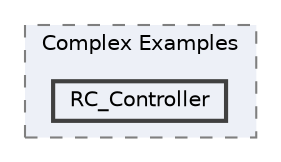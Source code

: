 digraph "C:/Users/BIG/Documents/Arduino/Libraries/Bind/examples/All Boards+HC-06 (or similars)/Complex Examples/RC_Controller"
{
 // LATEX_PDF_SIZE
  bgcolor="transparent";
  edge [fontname=Helvetica,fontsize=10,labelfontname=Helvetica,labelfontsize=10];
  node [fontname=Helvetica,fontsize=10,shape=box,height=0.2,width=0.4];
  compound=true
  subgraph clusterdir_097e3c3dfdc3d29aacd6e6e2e602b102 {
    graph [ bgcolor="#edf0f7", pencolor="grey50", label="Complex Examples", fontname=Helvetica,fontsize=10 style="filled,dashed", URL="dir_097e3c3dfdc3d29aacd6e6e2e602b102.html",tooltip=""]
  dir_56d120b902c8f29d97c06c84b2d0ec55 [label="RC_Controller", fillcolor="#edf0f7", color="grey25", style="filled,bold", URL="dir_56d120b902c8f29d97c06c84b2d0ec55.html",tooltip=""];
  }
}
